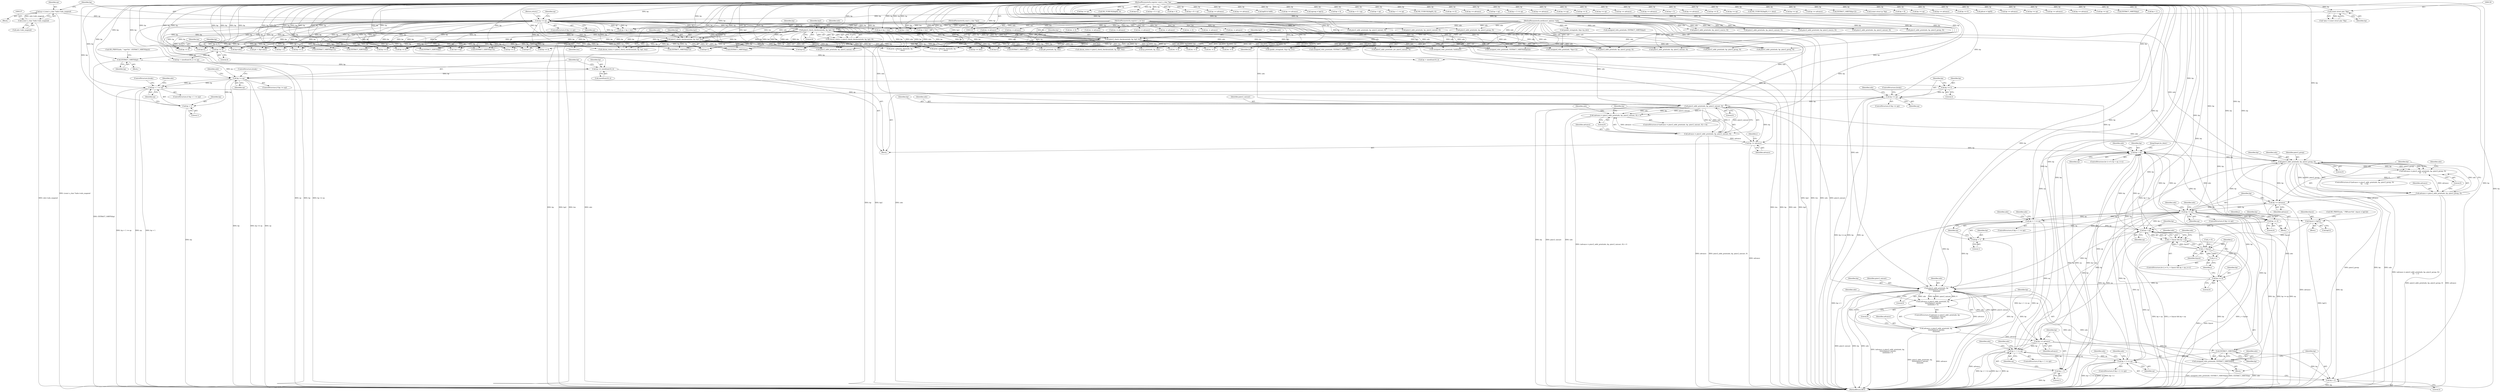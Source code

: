 digraph "1_tcpdump_5dc1860d8267b1e0cb78c9ffa2a40bea2fdb3ddc_4@API" {
"1001018" [label="(Call,bp += sizeof(uint16_t))"];
"1001016" [label="(Call,EXTRACT_16BITS(bp))"];
"1000121" [label="(MethodParameterIn,register const u_char *bp)"];
"1001000" [label="(Call,bp += 4)"];
"1000221" [label="(Call,pimv2_check_checksum(ndo, bp, bp2, len))"];
"1000209" [label="(Call,pimv2_check_checksum(ndo, bp, bp2, 8))"];
"1000120" [label="(MethodParameterIn,netdissect_options *ndo)"];
"1000142" [label="(Call,bp >= ep)"];
"1000129" [label="(Call,(const struct pim *)bp)"];
"1000134" [label="(Call,ep = (const u_char *)ndo->ndo_snapend)"];
"1000136" [label="(Call,(const u_char *)ndo->ndo_snapend)"];
"1000123" [label="(MethodParameterIn,const u_char *bp2)"];
"1000122" [label="(MethodParameterIn,register u_int len)"];
"1000230" [label="(Call,pimv2_check_checksum(ndo, bp, bp2, len))"];
"1001023" [label="(Call,bp >= ep)"];
"1001036" [label="(Call,bp + 1 >= ep)"];
"1001054" [label="(Call,bp >= ep)"];
"1001066" [label="(Call,pimv2_addr_print(ndo, bp, pimv2_unicast, 0))"];
"1001063" [label="(Call,(advance = pimv2_addr_print(ndo, bp, pimv2_unicast, 0)) < 0)"];
"1001064" [label="(Call,advance = pimv2_addr_print(ndo, bp, pimv2_unicast, 0))"];
"1001078" [label="(Call,bp += advance)"];
"1001085" [label="(Call,bp < ep)"];
"1001101" [label="(Call,pimv2_addr_print(ndo, bp, pimv2_group, 0))"];
"1001098" [label="(Call,(advance = pimv2_addr_print(ndo, bp, pimv2_group, 0))\n\t\t\t    < 0)"];
"1001099" [label="(Call,advance = pimv2_addr_print(ndo, bp, pimv2_group, 0))"];
"1001113" [label="(Call,bp += advance)"];
"1001117" [label="(Call,bp >= ep)"];
"1001135" [label="(Call,bp + 1 >= ep)"];
"1001167" [label="(Call,bp < ep)"];
"1001163" [label="(Call,j < frpcnt && bp < ep)"];
"1001183" [label="(Call,pimv2_addr_print(ndo, bp,\n \t\t\t\t\t\t\t\tpimv2_unicast,\n\t\t\t\t\t\t\t\t0))"];
"1001180" [label="(Call,(advance = pimv2_addr_print(ndo, bp,\n \t\t\t\t\t\t\t\tpimv2_unicast,\n\t\t\t\t\t\t\t\t0)) < 0)"];
"1001181" [label="(Call,advance = pimv2_addr_print(ndo, bp,\n \t\t\t\t\t\t\t\tpimv2_unicast,\n\t\t\t\t\t\t\t\t0))"];
"1001195" [label="(Call,bp += advance)"];
"1001199" [label="(Call,bp + 1 >= ep)"];
"1001219" [label="(Call,bp + 2 >= ep)"];
"1001200" [label="(Call,bp + 1)"];
"1001216" [label="(Call,EXTRACT_16BITS(bp))"];
"1001214" [label="(Call,unsigned_relts_print(ndo, EXTRACT_16BITS(bp)))"];
"1001220" [label="(Call,bp + 2)"];
"1001238" [label="(Call,bp += 4)"];
"1001136" [label="(Call,bp + 1)"];
"1001151" [label="(Call,frpcnt = bp[1])"];
"1001164" [label="(Call,j < frpcnt)"];
"1001170" [label="(Call,j++)"];
"1001156" [label="(Call,bp += 4)"];
"1001037" [label="(Call,bp + 1)"];
"1001050" [label="(Call,bp += 2)"];
"1000480" [label="(Call,bp+2)"];
"1000122" [label="(MethodParameterIn,register u_int len)"];
"1000124" [label="(Block,)"];
"1001041" [label="(ControlStructure,break;)"];
"1001006" [label="(Identifier,bp)"];
"1001255" [label="(Call,bp >= ep)"];
"1001555" [label="(Call,ND_TCHECK2(bp[0], 2))"];
"1000131" [label="(Identifier,bp)"];
"1000357" [label="(Call,EXTRACT_16BITS(bp))"];
"1000362" [label="(Call,bp+2)"];
"1000209" [label="(Call,pimv2_check_checksum(ndo, bp, bp2, 8))"];
"1001149" [label="(Block,)"];
"1001104" [label="(Identifier,pimv2_group)"];
"1000234" [label="(Identifier,len)"];
"1000138" [label="(Call,ndo->ndo_snapend)"];
"1001053" [label="(ControlStructure,if (bp >= ep))"];
"1001004" [label="(Call,bp + sizeof(uint16_t) >= ep)"];
"1000825" [label="(Call,len -= 4)"];
"1001251" [label="(Call,len -= 4)"];
"1001044" [label="(Identifier,ndo)"];
"1000649" [label="(Call,bp += 4)"];
"1000591" [label="(Call,bp += 8)"];
"1000874" [label="(Call,bp + 4 > ep)"];
"1000213" [label="(Literal,8)"];
"1001243" [label="(Identifier,ndo)"];
"1001232" [label="(Identifier,ndo)"];
"1001014" [label="(Block,)"];
"1000770" [label="(Call,len -= advance)"];
"1000211" [label="(Identifier,bp)"];
"1000775" [label="(Call,bp + 4)"];
"1001317" [label="(Call,bp + 8 > ep)"];
"1001222" [label="(Literal,2)"];
"1001217" [label="(Identifier,bp)"];
"1001078" [label="(Call,bp += advance)"];
"1001040" [label="(Identifier,ep)"];
"1000232" [label="(Identifier,bp)"];
"1001157" [label="(Identifier,bp)"];
"1001103" [label="(Identifier,bp)"];
"1001050" [label="(Call,bp += 2)"];
"1001506" [label="(Call,bp += advance)"];
"1001051" [label="(Identifier,bp)"];
"1001221" [label="(Identifier,bp)"];
"1001036" [label="(Call,bp + 1 >= ep)"];
"1000755" [label="(Call,pimv2_addr_print(ndo, bp, pimv2_unicast, 0))"];
"1001170" [label="(Call,j++)"];
"1001135" [label="(Call,bp + 1 >= ep)"];
"1001181" [label="(Call,advance = pimv2_addr_print(ndo, bp,\n \t\t\t\t\t\t\t\tpimv2_unicast,\n\t\t\t\t\t\t\t\t0))"];
"1001310" [label="(Call,bp += advance)"];
"1001324" [label="(Call,bp[0] & 0x80)"];
"1000613" [label="(Call,ipaddr_string(ndo, &ip->ip_src))"];
"1000143" [label="(Identifier,bp)"];
"1000333" [label="(Call,unsigned_relts_print(ndo, EXTRACT_16BITS(bp)))"];
"1000513" [label="(Call,bp+olen)"];
"1001298" [label="(Call,pimv2_addr_print(ndo, bp, pimv2_unicast, 0))"];
"1001442" [label="(Call,bp += advance)"];
"1000404" [label="(Call,EXTRACT_32BITS(bp))"];
"1000780" [label="(Call,ngroup = bp[1])"];
"1000935" [label="(Call,pimv2_addr_print(ndo, bp, pimv2_source, 0))"];
"1000875" [label="(Call,bp + 4)"];
"1000683" [label="(Call,len -= advance)"];
"1001113" [label="(Call,bp += advance)"];
"1000714" [label="(Call,len -= advance)"];
"1000774" [label="(Call,bp + 4 > ep)"];
"1001180" [label="(Call,(advance = pimv2_addr_print(ndo, bp,\n \t\t\t\t\t\t\t\tpimv2_unicast,\n\t\t\t\t\t\t\t\t0)) < 0)"];
"1001160" [label="(Call,j = 0)"];
"1001055" [label="(Identifier,bp)"];
"1000270" [label="(Call,bp < ep)"];
"1001066" [label="(Call,pimv2_addr_print(ndo, bp, pimv2_unicast, 0))"];
"1001087" [label="(Identifier,ep)"];
"1001407" [label="(Call,unsigned_relts_print(ndo, EXTRACT_16BITS(&bp[2])))"];
"1001430" [label="(Call,pimv2_addr_print(ndo, bp, pimv2_unicast, 0))"];
"1001093" [label="(Identifier,ndo)"];
"1000975" [label="(Call,pimv2_addr_print(ndo, bp, pimv2_source, 0))"];
"1001382" [label="(Call,bp + 1 >= ep)"];
"1000594" [label="(Call,len -= 8)"];
"1001083" [label="(Identifier,i)"];
"1001035" [label="(ControlStructure,if (bp + 1 >= ep))"];
"1001240" [label="(Literal,4)"];
"1001156" [label="(Call,bp += 4)"];
"1000120" [label="(MethodParameterIn,netdissect_options *ndo)"];
"1001022" [label="(ControlStructure,if (bp >= ep))"];
"1001075" [label="(Identifier,ndo)"];
"1000274" [label="(Call,ND_TCHECK2(bp[0], 4))"];
"1001238" [label="(Call,bp += 4)"];
"1000822" [label="(Call,bp += 4)"];
"1001313" [label="(Call,len -= advance)"];
"1000136" [label="(Call,(const u_char *)ndo->ndo_snapend)"];
"1000633" [label="(Call,ip6_print(ndo, bp, len))"];
"1001106" [label="(Literal,0)"];
"1001128" [label="(Identifier,ndo)"];
"1001069" [label="(Identifier,pimv2_unicast)"];
"1001219" [label="(Call,bp + 2 >= ep)"];
"1001279" [label="(Call,bp += advance)"];
"1001183" [label="(Call,pimv2_addr_print(ndo, bp,\n \t\t\t\t\t\t\t\tpimv2_unicast,\n\t\t\t\t\t\t\t\t0))"];
"1000471" [label="(Call,unsigned_relts_print(ndo, *(bp+1)))"];
"1001139" [label="(Identifier,ep)"];
"1001070" [label="(Literal,0)"];
"1001080" [label="(Identifier,advance)"];
"1001267" [label="(Call,pimv2_addr_print(ndo, bp, pimv2_group, 0))"];
"1001586" [label="(MethodReturn,RET)"];
"1001169" [label="(Identifier,ep)"];
"1001453" [label="(Call,bp < ep)"];
"1000435" [label="(Call,EXTRACT_32BITS(bp))"];
"1001397" [label="(Call,bp + 3 >= ep)"];
"1001192" [label="(Identifier,ndo)"];
"1001101" [label="(Call,pimv2_addr_print(ndo, bp, pimv2_group, 0))"];
"1000910" [label="(Call,len -= 4)"];
"1000990" [label="(Call,len -= advance)"];
"1001172" [label="(Block,)"];
"1001054" [label="(Call,bp >= ep)"];
"1001517" [label="(Call,pimv2_addr_print(ndo, bp, pimv2_group, 0))"];
"1000142" [label="(Call,bp >= ep)"];
"1000619" [label="(Call,ipaddr_string(ndo, &ip->ip_dst))"];
"1001223" [label="(Identifier,ep)"];
"1001143" [label="(Identifier,ndo)"];
"1000225" [label="(Identifier,len)"];
"1000212" [label="(Identifier,bp2)"];
"1000127" [label="(Call,*pim = (const struct pim *)bp)"];
"1000950" [label="(Call,len -= advance)"];
"1001481" [label="(Call,bp += advance)"];
"1000335" [label="(Call,EXTRACT_16BITS(bp))"];
"1001002" [label="(Literal,4)"];
"1001001" [label="(Identifier,bp)"];
"1000668" [label="(Call,pimv2_addr_print(ndo, bp, pimv2_group, 0))"];
"1000656" [label="(Call,bp >= ep)"];
"1001171" [label="(Identifier,j)"];
"1001011" [label="(Call,ND_PRINT((ndo, \" tag=%x\", EXTRACT_16BITS(bp))))"];
"1001151" [label="(Call,frpcnt = bp[1])"];
"1001023" [label="(Call,bp >= ep)"];
"1000230" [label="(Call,pimv2_check_checksum(ndo, bp, bp2, len))"];
"1000152" [label="(Call,ep = bp + len)"];
"1000147" [label="(Call,ep > bp + len)"];
"1000313" [label="(Call,bp += 4)"];
"1001286" [label="(Call,bp >= ep)"];
"1000141" [label="(ControlStructure,if (bp >= ep))"];
"1000947" [label="(Call,bp += advance)"];
"1001216" [label="(Call,EXTRACT_16BITS(bp))"];
"1000148" [label="(Identifier,ep)"];
"1001119" [label="(Identifier,ep)"];
"1001214" [label="(Call,unsigned_relts_print(ndo, EXTRACT_16BITS(bp)))"];
"1001185" [label="(Identifier,bp)"];
"1001152" [label="(Identifier,frpcnt)"];
"1001052" [label="(Literal,2)"];
"1001167" [label="(Call,bp < ep)"];
"1001540" [label="(Call,pimv2_addr_print(ndo, bp, pimv2_unicast, 0))"];
"1001201" [label="(Identifier,bp)"];
"1001227" [label="(Identifier,ndo)"];
"1001068" [label="(Identifier,bp)"];
"1000223" [label="(Identifier,bp)"];
"1000511" [label="(Call,ptr < (bp+olen))"];
"1001037" [label="(Call,bp + 1)"];
"1000224" [label="(Identifier,bp2)"];
"1001097" [label="(ControlStructure,if ((advance = pimv2_addr_print(ndo, bp, pimv2_group, 0))\n\t\t\t    < 0))"];
"1001212" [label="(Identifier,ndo)"];
"1001018" [label="(Call,bp += sizeof(uint16_t))"];
"1000867" [label="(Call,bp += advance)"];
"1001105" [label="(Literal,0)"];
"1001158" [label="(Literal,4)"];
"1000587" [label="(Call,EXTRACT_32BITS(bp+4))"];
"1001146" [label="(Call,ND_PRINT((ndo, \" FRPcnt=%d\", frpcnt = bp[1])))"];
"1001102" [label="(Identifier,ndo)"];
"1001207" [label="(Identifier,ndo)"];
"1000566" [label="(Call,bp += olen)"];
"1001188" [label="(Literal,0)"];
"1001398" [label="(Call,bp + 3)"];
"1001161" [label="(Identifier,j)"];
"1000491" [label="(Call,bp+2)"];
"1001099" [label="(Call,advance = pimv2_addr_print(ndo, bp, pimv2_group, 0))"];
"1001039" [label="(Literal,1)"];
"1001529" [label="(Call,bp += advance)"];
"1001056" [label="(Identifier,ep)"];
"1001248" [label="(Call,bp += 4)"];
"1001163" [label="(Call,j < frpcnt && bp < ep)"];
"1001134" [label="(ControlStructure,if (bp + 1 >= ep))"];
"1001038" [label="(Identifier,bp)"];
"1000507" [label="(Call,*ptr = bp)"];
"1000907" [label="(Call,bp += 4)"];
"1000819" [label="(Call,unsigned_relts_print(ndo, holdtime))"];
"1001195" [label="(Call,bp += advance)"];
"1000219" [label="(Call,cksum_status = pimv2_check_checksum(ndo, bp, bp2, len))"];
"1001148" [label="(Identifier,ndo)"];
"1001165" [label="(Identifier,j)"];
"1001202" [label="(Literal,1)"];
"1000575" [label="(Call,bp + 4)"];
"1000743" [label="(Call,bp >= ep)"];
"1001110" [label="(Identifier,ndo)"];
"1000293" [label="(Call,ND_TCHECK2(bp[0], 4 + olen))"];
"1001029" [label="(Identifier,ndo)"];
"1001020" [label="(Call,sizeof(uint16_t))"];
"1001057" [label="(ControlStructure,break;)"];
"1001179" [label="(ControlStructure,if ((advance = pimv2_addr_print(ndo, bp,\n \t\t\t\t\t\t\t\tpimv2_unicast,\n\t\t\t\t\t\t\t\t0)) < 0))"];
"1000839" [label="(Call,bp >= ep)"];
"1001360" [label="(Call,bp += 4)"];
"1000767" [label="(Call,bp += advance)"];
"1000361" [label="(Call,EXTRACT_16BITS(bp+2))"];
"1000145" [label="(Return,return;)"];
"1000233" [label="(Identifier,bp2)"];
"1001123" [label="(Identifier,ndo)"];
"1000599" [label="(Call,(const struct ip *)bp)"];
"1001085" [label="(Call,bp < ep)"];
"1001017" [label="(Identifier,bp)"];
"1000728" [label="(Call,bp += 4)"];
"1000490" [label="(Call,EXTRACT_16BITS(bp+2))"];
"1001067" [label="(Identifier,ndo)"];
"1001564" [label="(Call,unsigned_relts_print(ndo, EXTRACT_16BITS(bp)))"];
"1001137" [label="(Identifier,bp)"];
"1001199" [label="(Call,bp + 1 >= ep)"];
"1001016" [label="(Call,EXTRACT_16BITS(bp))"];
"1000134" [label="(Call,ep = (const u_char *)ndo->ndo_snapend)"];
"1000221" [label="(Call,pimv2_check_checksum(ndo, bp, bp2, len))"];
"1001282" [label="(Call,len -= advance)"];
"1001065" [label="(Identifier,advance)"];
"1001175" [label="(Identifier,ndo)"];
"1001239" [label="(Identifier,bp)"];
"1000870" [label="(Call,len -= advance)"];
"1001318" [label="(Call,bp + 8)"];
"1001196" [label="(Identifier,bp)"];
"1001197" [label="(Identifier,advance)"];
"1001115" [label="(Identifier,advance)"];
"1001418" [label="(Call,bp >= ep)"];
"1001062" [label="(ControlStructure,if ((advance = pimv2_addr_print(ndo, bp, pimv2_unicast, 0)) < 0))"];
"1001159" [label="(ControlStructure,for (j = 0; j < frpcnt && bp < ep; j++))"];
"1001200" [label="(Call,bp + 1)"];
"1001071" [label="(Literal,0)"];
"1001198" [label="(ControlStructure,if (bp + 1 >= ep))"];
"1001220" [label="(Call,bp + 2)"];
"1001117" [label="(Call,bp >= ep)"];
"1000207" [label="(Call,cksum_status = pimv2_check_checksum(ndo, bp, bp2, 8))"];
"1000996" [label="(Block,)"];
"1001215" [label="(Identifier,ndo)"];
"1000855" [label="(Call,pimv2_addr_print(ndo, bp, pimv2_group, 0))"];
"1001090" [label="(Block,)"];
"1001494" [label="(Call,pimv2_addr_print(ndo, bp, pimv2_unicast, 0))"];
"1001552" [label="(Call,bp += advance)"];
"1001100" [label="(Identifier,advance)"];
"1000627" [label="(Call,ip_print(ndo, bp, len))"];
"1001114" [label="(Identifier,bp)"];
"1000462" [label="(Call,bp+1)"];
"1001081" [label="(ControlStructure,for (i = 0; bp < ep; i++))"];
"1001116" [label="(ControlStructure,if (bp >= ep))"];
"1001164" [label="(Call,j < frpcnt)"];
"1000523" [label="(Call,pimv2_addr_print(ndo, ptr, pimv2_unicast, 0))"];
"1001153" [label="(Call,bp[1])"];
"1001118" [label="(Identifier,bp)"];
"1001182" [label="(Identifier,advance)"];
"1000699" [label="(Call,pimv2_addr_print(ndo, bp, pimv2_unicast, 0))"];
"1000231" [label="(Identifier,ndo)"];
"1001168" [label="(Identifier,bp)"];
"1001414" [label="(Call,bp += 4)"];
"1000228" [label="(Call,cksum_status = pimv2_check_checksum(ndo, bp, bp2, len))"];
"1000652" [label="(Call,len -= 4)"];
"1001026" [label="(ControlStructure,break;)"];
"1001098" [label="(Call,(advance = pimv2_addr_print(ndo, bp, pimv2_group, 0))\n\t\t\t    < 0)"];
"1001138" [label="(Literal,1)"];
"1001376" [label="(Call,pfxcnt = bp[0])"];
"1000680" [label="(Call,bp += advance)"];
"1000687" [label="(Call,bp >= ep)"];
"1000144" [label="(Identifier,ep)"];
"1000561" [label="(Call,print_unknown_data(ndo, bp, \"\n\t    \", olen))"];
"1000588" [label="(Call,bp+4)"];
"1000711" [label="(Call,bp += advance)"];
"1001136" [label="(Call,bp + 1)"];
"1000129" [label="(Call,(const struct pim *)bp)"];
"1000987" [label="(Call,bp += advance)"];
"1001025" [label="(Identifier,ep)"];
"1001364" [label="(Call,bp >= ep)"];
"1001166" [label="(Identifier,frpcnt)"];
"1000210" [label="(Identifier,ndo)"];
"1001063" [label="(Call,(advance = pimv2_addr_print(ndo, bp, pimv2_unicast, 0)) < 0)"];
"1000222" [label="(Identifier,ndo)"];
"1001000" [label="(Call,bp += 4)"];
"1001187" [label="(Literal,0)"];
"1001186" [label="(Identifier,pimv2_unicast)"];
"1000479" [label="(Call,EXTRACT_16BITS(bp+2))"];
"1000731" [label="(Call,len -= 4)"];
"1001079" [label="(Identifier,bp)"];
"1000121" [label="(MethodParameterIn,register const u_char *bp)"];
"1001064" [label="(Call,advance = pimv2_addr_print(ndo, bp, pimv2_unicast, 0))"];
"1001024" [label="(Identifier,bp)"];
"1001566" [label="(Call,EXTRACT_16BITS(bp))"];
"1000154" [label="(Call,bp + len)"];
"1001005" [label="(Call,bp + sizeof(uint16_t))"];
"1001184" [label="(Identifier,ndo)"];
"1001203" [label="(Identifier,ep)"];
"1000549" [label="(Call,print_unknown_data(ndo, bp, \"\n\t    \", olen))"];
"1000149" [label="(Call,bp + len)"];
"1001060" [label="(Identifier,ndo)"];
"1001086" [label="(Identifier,bp)"];
"1001383" [label="(Call,bp + 1)"];
"1000135" [label="(Identifier,ep)"];
"1001019" [label="(Identifier,bp)"];
"1001245" [label="(JumpTarget,bs_done:)"];
"1000123" [label="(MethodParameterIn,const u_char *bp2)"];
"1001218" [label="(ControlStructure,if (bp + 2 >= ep))"];
"1001469" [label="(Call,pimv2_addr_print(ndo, bp, pimv2_group, 0))"];
"1000474" [label="(Call,bp+1)"];
"1000266" [label="(Call,bp += 4)"];
"1001018" -> "1000996"  [label="AST: "];
"1001018" -> "1001020"  [label="CFG: "];
"1001019" -> "1001018"  [label="AST: "];
"1001020" -> "1001018"  [label="AST: "];
"1001024" -> "1001018"  [label="CFG: "];
"1001016" -> "1001018"  [label="DDG: bp"];
"1000121" -> "1001018"  [label="DDG: bp"];
"1001018" -> "1001023"  [label="DDG: bp"];
"1001016" -> "1001014"  [label="AST: "];
"1001016" -> "1001017"  [label="CFG: "];
"1001017" -> "1001016"  [label="AST: "];
"1001011" -> "1001016"  [label="CFG: "];
"1001016" -> "1001586"  [label="DDG: EXTRACT_16BITS(bp)"];
"1000121" -> "1001016"  [label="DDG: bp"];
"1001000" -> "1001016"  [label="DDG: bp"];
"1000121" -> "1000119"  [label="AST: "];
"1000121" -> "1001586"  [label="DDG: bp"];
"1000121" -> "1000129"  [label="DDG: bp"];
"1000121" -> "1000142"  [label="DDG: bp"];
"1000121" -> "1000147"  [label="DDG: bp"];
"1000121" -> "1000149"  [label="DDG: bp"];
"1000121" -> "1000152"  [label="DDG: bp"];
"1000121" -> "1000154"  [label="DDG: bp"];
"1000121" -> "1000209"  [label="DDG: bp"];
"1000121" -> "1000221"  [label="DDG: bp"];
"1000121" -> "1000230"  [label="DDG: bp"];
"1000121" -> "1000266"  [label="DDG: bp"];
"1000121" -> "1000270"  [label="DDG: bp"];
"1000121" -> "1000274"  [label="DDG: bp"];
"1000121" -> "1000293"  [label="DDG: bp"];
"1000121" -> "1000313"  [label="DDG: bp"];
"1000121" -> "1000335"  [label="DDG: bp"];
"1000121" -> "1000357"  [label="DDG: bp"];
"1000121" -> "1000361"  [label="DDG: bp"];
"1000121" -> "1000362"  [label="DDG: bp"];
"1000121" -> "1000404"  [label="DDG: bp"];
"1000121" -> "1000435"  [label="DDG: bp"];
"1000121" -> "1000462"  [label="DDG: bp"];
"1000121" -> "1000474"  [label="DDG: bp"];
"1000121" -> "1000479"  [label="DDG: bp"];
"1000121" -> "1000480"  [label="DDG: bp"];
"1000121" -> "1000490"  [label="DDG: bp"];
"1000121" -> "1000491"  [label="DDG: bp"];
"1000121" -> "1000507"  [label="DDG: bp"];
"1000121" -> "1000511"  [label="DDG: bp"];
"1000121" -> "1000513"  [label="DDG: bp"];
"1000121" -> "1000549"  [label="DDG: bp"];
"1000121" -> "1000561"  [label="DDG: bp"];
"1000121" -> "1000566"  [label="DDG: bp"];
"1000121" -> "1000575"  [label="DDG: bp"];
"1000121" -> "1000587"  [label="DDG: bp"];
"1000121" -> "1000588"  [label="DDG: bp"];
"1000121" -> "1000591"  [label="DDG: bp"];
"1000121" -> "1000599"  [label="DDG: bp"];
"1000121" -> "1000627"  [label="DDG: bp"];
"1000121" -> "1000633"  [label="DDG: bp"];
"1000121" -> "1000649"  [label="DDG: bp"];
"1000121" -> "1000656"  [label="DDG: bp"];
"1000121" -> "1000668"  [label="DDG: bp"];
"1000121" -> "1000680"  [label="DDG: bp"];
"1000121" -> "1000687"  [label="DDG: bp"];
"1000121" -> "1000699"  [label="DDG: bp"];
"1000121" -> "1000711"  [label="DDG: bp"];
"1000121" -> "1000728"  [label="DDG: bp"];
"1000121" -> "1000743"  [label="DDG: bp"];
"1000121" -> "1000755"  [label="DDG: bp"];
"1000121" -> "1000767"  [label="DDG: bp"];
"1000121" -> "1000774"  [label="DDG: bp"];
"1000121" -> "1000775"  [label="DDG: bp"];
"1000121" -> "1000780"  [label="DDG: bp"];
"1000121" -> "1000822"  [label="DDG: bp"];
"1000121" -> "1000839"  [label="DDG: bp"];
"1000121" -> "1000855"  [label="DDG: bp"];
"1000121" -> "1000867"  [label="DDG: bp"];
"1000121" -> "1000874"  [label="DDG: bp"];
"1000121" -> "1000875"  [label="DDG: bp"];
"1000121" -> "1000907"  [label="DDG: bp"];
"1000121" -> "1000935"  [label="DDG: bp"];
"1000121" -> "1000947"  [label="DDG: bp"];
"1000121" -> "1000975"  [label="DDG: bp"];
"1000121" -> "1000987"  [label="DDG: bp"];
"1000121" -> "1001000"  [label="DDG: bp"];
"1000121" -> "1001004"  [label="DDG: bp"];
"1000121" -> "1001005"  [label="DDG: bp"];
"1000121" -> "1001023"  [label="DDG: bp"];
"1000121" -> "1001036"  [label="DDG: bp"];
"1000121" -> "1001037"  [label="DDG: bp"];
"1000121" -> "1001050"  [label="DDG: bp"];
"1000121" -> "1001054"  [label="DDG: bp"];
"1000121" -> "1001066"  [label="DDG: bp"];
"1000121" -> "1001078"  [label="DDG: bp"];
"1000121" -> "1001085"  [label="DDG: bp"];
"1000121" -> "1001101"  [label="DDG: bp"];
"1000121" -> "1001113"  [label="DDG: bp"];
"1000121" -> "1001117"  [label="DDG: bp"];
"1000121" -> "1001135"  [label="DDG: bp"];
"1000121" -> "1001136"  [label="DDG: bp"];
"1000121" -> "1001151"  [label="DDG: bp"];
"1000121" -> "1001156"  [label="DDG: bp"];
"1000121" -> "1001167"  [label="DDG: bp"];
"1000121" -> "1001183"  [label="DDG: bp"];
"1000121" -> "1001195"  [label="DDG: bp"];
"1000121" -> "1001199"  [label="DDG: bp"];
"1000121" -> "1001200"  [label="DDG: bp"];
"1000121" -> "1001216"  [label="DDG: bp"];
"1000121" -> "1001219"  [label="DDG: bp"];
"1000121" -> "1001220"  [label="DDG: bp"];
"1000121" -> "1001238"  [label="DDG: bp"];
"1000121" -> "1001248"  [label="DDG: bp"];
"1000121" -> "1001255"  [label="DDG: bp"];
"1000121" -> "1001267"  [label="DDG: bp"];
"1000121" -> "1001279"  [label="DDG: bp"];
"1000121" -> "1001286"  [label="DDG: bp"];
"1000121" -> "1001298"  [label="DDG: bp"];
"1000121" -> "1001310"  [label="DDG: bp"];
"1000121" -> "1001317"  [label="DDG: bp"];
"1000121" -> "1001318"  [label="DDG: bp"];
"1000121" -> "1001324"  [label="DDG: bp"];
"1000121" -> "1001360"  [label="DDG: bp"];
"1000121" -> "1001364"  [label="DDG: bp"];
"1000121" -> "1001376"  [label="DDG: bp"];
"1000121" -> "1001382"  [label="DDG: bp"];
"1000121" -> "1001383"  [label="DDG: bp"];
"1000121" -> "1001397"  [label="DDG: bp"];
"1000121" -> "1001398"  [label="DDG: bp"];
"1000121" -> "1001414"  [label="DDG: bp"];
"1000121" -> "1001418"  [label="DDG: bp"];
"1000121" -> "1001430"  [label="DDG: bp"];
"1000121" -> "1001442"  [label="DDG: bp"];
"1000121" -> "1001453"  [label="DDG: bp"];
"1000121" -> "1001469"  [label="DDG: bp"];
"1000121" -> "1001481"  [label="DDG: bp"];
"1000121" -> "1001494"  [label="DDG: bp"];
"1000121" -> "1001506"  [label="DDG: bp"];
"1000121" -> "1001517"  [label="DDG: bp"];
"1000121" -> "1001529"  [label="DDG: bp"];
"1000121" -> "1001540"  [label="DDG: bp"];
"1000121" -> "1001552"  [label="DDG: bp"];
"1000121" -> "1001555"  [label="DDG: bp"];
"1000121" -> "1001566"  [label="DDG: bp"];
"1001000" -> "1000996"  [label="AST: "];
"1001000" -> "1001002"  [label="CFG: "];
"1001001" -> "1001000"  [label="AST: "];
"1001002" -> "1001000"  [label="AST: "];
"1001006" -> "1001000"  [label="CFG: "];
"1000221" -> "1001000"  [label="DDG: bp"];
"1000230" -> "1001000"  [label="DDG: bp"];
"1000209" -> "1001000"  [label="DDG: bp"];
"1000142" -> "1001000"  [label="DDG: bp"];
"1001000" -> "1001004"  [label="DDG: bp"];
"1001000" -> "1001005"  [label="DDG: bp"];
"1000221" -> "1000219"  [label="AST: "];
"1000221" -> "1000225"  [label="CFG: "];
"1000222" -> "1000221"  [label="AST: "];
"1000223" -> "1000221"  [label="AST: "];
"1000224" -> "1000221"  [label="AST: "];
"1000225" -> "1000221"  [label="AST: "];
"1000219" -> "1000221"  [label="CFG: "];
"1000221" -> "1001586"  [label="DDG: len"];
"1000221" -> "1001586"  [label="DDG: bp"];
"1000221" -> "1001586"  [label="DDG: ndo"];
"1000221" -> "1001586"  [label="DDG: bp2"];
"1000221" -> "1000219"  [label="DDG: ndo"];
"1000221" -> "1000219"  [label="DDG: bp"];
"1000221" -> "1000219"  [label="DDG: bp2"];
"1000221" -> "1000219"  [label="DDG: len"];
"1000209" -> "1000221"  [label="DDG: ndo"];
"1000209" -> "1000221"  [label="DDG: bp"];
"1000209" -> "1000221"  [label="DDG: bp2"];
"1000120" -> "1000221"  [label="DDG: ndo"];
"1000123" -> "1000221"  [label="DDG: bp2"];
"1000122" -> "1000221"  [label="DDG: len"];
"1000221" -> "1000266"  [label="DDG: bp"];
"1000221" -> "1000333"  [label="DDG: ndo"];
"1000221" -> "1000335"  [label="DDG: bp"];
"1000221" -> "1000357"  [label="DDG: bp"];
"1000221" -> "1000404"  [label="DDG: bp"];
"1000221" -> "1000435"  [label="DDG: bp"];
"1000221" -> "1000462"  [label="DDG: bp"];
"1000221" -> "1000471"  [label="DDG: ndo"];
"1000221" -> "1000474"  [label="DDG: bp"];
"1000221" -> "1000479"  [label="DDG: bp"];
"1000221" -> "1000480"  [label="DDG: bp"];
"1000221" -> "1000490"  [label="DDG: bp"];
"1000221" -> "1000491"  [label="DDG: bp"];
"1000221" -> "1000507"  [label="DDG: bp"];
"1000221" -> "1000511"  [label="DDG: bp"];
"1000221" -> "1000513"  [label="DDG: bp"];
"1000221" -> "1000523"  [label="DDG: ndo"];
"1000221" -> "1000549"  [label="DDG: ndo"];
"1000221" -> "1000549"  [label="DDG: bp"];
"1000221" -> "1000561"  [label="DDG: ndo"];
"1000221" -> "1000561"  [label="DDG: bp"];
"1000221" -> "1000566"  [label="DDG: bp"];
"1000221" -> "1000575"  [label="DDG: bp"];
"1000221" -> "1000587"  [label="DDG: bp"];
"1000221" -> "1000588"  [label="DDG: bp"];
"1000221" -> "1000591"  [label="DDG: bp"];
"1000221" -> "1000594"  [label="DDG: len"];
"1000221" -> "1000613"  [label="DDG: ndo"];
"1000221" -> "1000627"  [label="DDG: ndo"];
"1000221" -> "1000627"  [label="DDG: bp"];
"1000221" -> "1000627"  [label="DDG: len"];
"1000221" -> "1000633"  [label="DDG: ndo"];
"1000221" -> "1000633"  [label="DDG: bp"];
"1000221" -> "1000633"  [label="DDG: len"];
"1000221" -> "1000649"  [label="DDG: bp"];
"1000221" -> "1000652"  [label="DDG: len"];
"1000221" -> "1000668"  [label="DDG: ndo"];
"1000221" -> "1000728"  [label="DDG: bp"];
"1000221" -> "1000731"  [label="DDG: len"];
"1000221" -> "1000755"  [label="DDG: ndo"];
"1000221" -> "1000819"  [label="DDG: ndo"];
"1000221" -> "1000855"  [label="DDG: ndo"];
"1000221" -> "1001066"  [label="DDG: ndo"];
"1000221" -> "1001248"  [label="DDG: bp"];
"1000221" -> "1001251"  [label="DDG: len"];
"1000221" -> "1001267"  [label="DDG: ndo"];
"1000221" -> "1001360"  [label="DDG: bp"];
"1000221" -> "1001407"  [label="DDG: ndo"];
"1000221" -> "1001494"  [label="DDG: ndo"];
"1000221" -> "1001494"  [label="DDG: bp"];
"1000209" -> "1000207"  [label="AST: "];
"1000209" -> "1000213"  [label="CFG: "];
"1000210" -> "1000209"  [label="AST: "];
"1000211" -> "1000209"  [label="AST: "];
"1000212" -> "1000209"  [label="AST: "];
"1000213" -> "1000209"  [label="AST: "];
"1000207" -> "1000209"  [label="CFG: "];
"1000209" -> "1001586"  [label="DDG: ndo"];
"1000209" -> "1001586"  [label="DDG: bp2"];
"1000209" -> "1001586"  [label="DDG: bp"];
"1000209" -> "1000207"  [label="DDG: ndo"];
"1000209" -> "1000207"  [label="DDG: bp"];
"1000209" -> "1000207"  [label="DDG: bp2"];
"1000209" -> "1000207"  [label="DDG: 8"];
"1000120" -> "1000209"  [label="DDG: ndo"];
"1000142" -> "1000209"  [label="DDG: bp"];
"1000123" -> "1000209"  [label="DDG: bp2"];
"1000209" -> "1000266"  [label="DDG: bp"];
"1000209" -> "1000333"  [label="DDG: ndo"];
"1000209" -> "1000335"  [label="DDG: bp"];
"1000209" -> "1000357"  [label="DDG: bp"];
"1000209" -> "1000404"  [label="DDG: bp"];
"1000209" -> "1000435"  [label="DDG: bp"];
"1000209" -> "1000462"  [label="DDG: bp"];
"1000209" -> "1000471"  [label="DDG: ndo"];
"1000209" -> "1000474"  [label="DDG: bp"];
"1000209" -> "1000479"  [label="DDG: bp"];
"1000209" -> "1000480"  [label="DDG: bp"];
"1000209" -> "1000490"  [label="DDG: bp"];
"1000209" -> "1000491"  [label="DDG: bp"];
"1000209" -> "1000507"  [label="DDG: bp"];
"1000209" -> "1000511"  [label="DDG: bp"];
"1000209" -> "1000513"  [label="DDG: bp"];
"1000209" -> "1000523"  [label="DDG: ndo"];
"1000209" -> "1000549"  [label="DDG: ndo"];
"1000209" -> "1000549"  [label="DDG: bp"];
"1000209" -> "1000561"  [label="DDG: ndo"];
"1000209" -> "1000561"  [label="DDG: bp"];
"1000209" -> "1000566"  [label="DDG: bp"];
"1000209" -> "1000575"  [label="DDG: bp"];
"1000209" -> "1000587"  [label="DDG: bp"];
"1000209" -> "1000588"  [label="DDG: bp"];
"1000209" -> "1000591"  [label="DDG: bp"];
"1000209" -> "1000613"  [label="DDG: ndo"];
"1000209" -> "1000627"  [label="DDG: ndo"];
"1000209" -> "1000627"  [label="DDG: bp"];
"1000209" -> "1000633"  [label="DDG: ndo"];
"1000209" -> "1000633"  [label="DDG: bp"];
"1000209" -> "1000649"  [label="DDG: bp"];
"1000209" -> "1000668"  [label="DDG: ndo"];
"1000209" -> "1000728"  [label="DDG: bp"];
"1000209" -> "1000755"  [label="DDG: ndo"];
"1000209" -> "1000819"  [label="DDG: ndo"];
"1000209" -> "1000855"  [label="DDG: ndo"];
"1000209" -> "1001066"  [label="DDG: ndo"];
"1000209" -> "1001248"  [label="DDG: bp"];
"1000209" -> "1001267"  [label="DDG: ndo"];
"1000209" -> "1001360"  [label="DDG: bp"];
"1000209" -> "1001407"  [label="DDG: ndo"];
"1000209" -> "1001494"  [label="DDG: ndo"];
"1000209" -> "1001494"  [label="DDG: bp"];
"1000120" -> "1000119"  [label="AST: "];
"1000120" -> "1001586"  [label="DDG: ndo"];
"1000120" -> "1000230"  [label="DDG: ndo"];
"1000120" -> "1000333"  [label="DDG: ndo"];
"1000120" -> "1000471"  [label="DDG: ndo"];
"1000120" -> "1000523"  [label="DDG: ndo"];
"1000120" -> "1000549"  [label="DDG: ndo"];
"1000120" -> "1000561"  [label="DDG: ndo"];
"1000120" -> "1000613"  [label="DDG: ndo"];
"1000120" -> "1000619"  [label="DDG: ndo"];
"1000120" -> "1000627"  [label="DDG: ndo"];
"1000120" -> "1000633"  [label="DDG: ndo"];
"1000120" -> "1000668"  [label="DDG: ndo"];
"1000120" -> "1000699"  [label="DDG: ndo"];
"1000120" -> "1000755"  [label="DDG: ndo"];
"1000120" -> "1000819"  [label="DDG: ndo"];
"1000120" -> "1000855"  [label="DDG: ndo"];
"1000120" -> "1000935"  [label="DDG: ndo"];
"1000120" -> "1000975"  [label="DDG: ndo"];
"1000120" -> "1001066"  [label="DDG: ndo"];
"1000120" -> "1001101"  [label="DDG: ndo"];
"1000120" -> "1001183"  [label="DDG: ndo"];
"1000120" -> "1001214"  [label="DDG: ndo"];
"1000120" -> "1001267"  [label="DDG: ndo"];
"1000120" -> "1001298"  [label="DDG: ndo"];
"1000120" -> "1001407"  [label="DDG: ndo"];
"1000120" -> "1001430"  [label="DDG: ndo"];
"1000120" -> "1001469"  [label="DDG: ndo"];
"1000120" -> "1001494"  [label="DDG: ndo"];
"1000120" -> "1001517"  [label="DDG: ndo"];
"1000120" -> "1001540"  [label="DDG: ndo"];
"1000120" -> "1001564"  [label="DDG: ndo"];
"1000142" -> "1000141"  [label="AST: "];
"1000142" -> "1000144"  [label="CFG: "];
"1000143" -> "1000142"  [label="AST: "];
"1000144" -> "1000142"  [label="AST: "];
"1000145" -> "1000142"  [label="CFG: "];
"1000148" -> "1000142"  [label="CFG: "];
"1000142" -> "1001586"  [label="DDG: bp >= ep"];
"1000142" -> "1001586"  [label="DDG: ep"];
"1000142" -> "1001586"  [label="DDG: bp"];
"1000129" -> "1000142"  [label="DDG: bp"];
"1000134" -> "1000142"  [label="DDG: ep"];
"1000142" -> "1000147"  [label="DDG: ep"];
"1000142" -> "1000147"  [label="DDG: bp"];
"1000142" -> "1000149"  [label="DDG: bp"];
"1000142" -> "1000152"  [label="DDG: bp"];
"1000142" -> "1000154"  [label="DDG: bp"];
"1000142" -> "1000230"  [label="DDG: bp"];
"1000142" -> "1000266"  [label="DDG: bp"];
"1000142" -> "1000335"  [label="DDG: bp"];
"1000142" -> "1000357"  [label="DDG: bp"];
"1000142" -> "1000404"  [label="DDG: bp"];
"1000142" -> "1000435"  [label="DDG: bp"];
"1000142" -> "1000462"  [label="DDG: bp"];
"1000142" -> "1000474"  [label="DDG: bp"];
"1000142" -> "1000479"  [label="DDG: bp"];
"1000142" -> "1000480"  [label="DDG: bp"];
"1000142" -> "1000490"  [label="DDG: bp"];
"1000142" -> "1000491"  [label="DDG: bp"];
"1000142" -> "1000507"  [label="DDG: bp"];
"1000142" -> "1000511"  [label="DDG: bp"];
"1000142" -> "1000513"  [label="DDG: bp"];
"1000142" -> "1000549"  [label="DDG: bp"];
"1000142" -> "1000561"  [label="DDG: bp"];
"1000142" -> "1000566"  [label="DDG: bp"];
"1000142" -> "1000575"  [label="DDG: bp"];
"1000142" -> "1000587"  [label="DDG: bp"];
"1000142" -> "1000588"  [label="DDG: bp"];
"1000142" -> "1000591"  [label="DDG: bp"];
"1000142" -> "1000627"  [label="DDG: bp"];
"1000142" -> "1000633"  [label="DDG: bp"];
"1000142" -> "1000649"  [label="DDG: bp"];
"1000142" -> "1000728"  [label="DDG: bp"];
"1000142" -> "1001248"  [label="DDG: bp"];
"1000142" -> "1001360"  [label="DDG: bp"];
"1000142" -> "1001494"  [label="DDG: bp"];
"1000129" -> "1000127"  [label="AST: "];
"1000129" -> "1000131"  [label="CFG: "];
"1000130" -> "1000129"  [label="AST: "];
"1000131" -> "1000129"  [label="AST: "];
"1000127" -> "1000129"  [label="CFG: "];
"1000129" -> "1000127"  [label="DDG: bp"];
"1000134" -> "1000124"  [label="AST: "];
"1000134" -> "1000136"  [label="CFG: "];
"1000135" -> "1000134"  [label="AST: "];
"1000136" -> "1000134"  [label="AST: "];
"1000143" -> "1000134"  [label="CFG: "];
"1000134" -> "1001586"  [label="DDG: (const u_char *)ndo->ndo_snapend"];
"1000136" -> "1000134"  [label="DDG: ndo->ndo_snapend"];
"1000136" -> "1000138"  [label="CFG: "];
"1000137" -> "1000136"  [label="AST: "];
"1000138" -> "1000136"  [label="AST: "];
"1000136" -> "1001586"  [label="DDG: ndo->ndo_snapend"];
"1000123" -> "1000119"  [label="AST: "];
"1000123" -> "1001586"  [label="DDG: bp2"];
"1000123" -> "1000230"  [label="DDG: bp2"];
"1000122" -> "1000119"  [label="AST: "];
"1000122" -> "1001586"  [label="DDG: len"];
"1000122" -> "1000147"  [label="DDG: len"];
"1000122" -> "1000149"  [label="DDG: len"];
"1000122" -> "1000152"  [label="DDG: len"];
"1000122" -> "1000154"  [label="DDG: len"];
"1000122" -> "1000230"  [label="DDG: len"];
"1000122" -> "1000594"  [label="DDG: len"];
"1000122" -> "1000627"  [label="DDG: len"];
"1000122" -> "1000633"  [label="DDG: len"];
"1000122" -> "1000652"  [label="DDG: len"];
"1000122" -> "1000683"  [label="DDG: len"];
"1000122" -> "1000714"  [label="DDG: len"];
"1000122" -> "1000731"  [label="DDG: len"];
"1000122" -> "1000770"  [label="DDG: len"];
"1000122" -> "1000825"  [label="DDG: len"];
"1000122" -> "1000870"  [label="DDG: len"];
"1000122" -> "1000910"  [label="DDG: len"];
"1000122" -> "1000950"  [label="DDG: len"];
"1000122" -> "1000990"  [label="DDG: len"];
"1000122" -> "1001251"  [label="DDG: len"];
"1000122" -> "1001282"  [label="DDG: len"];
"1000122" -> "1001313"  [label="DDG: len"];
"1000230" -> "1000228"  [label="AST: "];
"1000230" -> "1000234"  [label="CFG: "];
"1000231" -> "1000230"  [label="AST: "];
"1000232" -> "1000230"  [label="AST: "];
"1000233" -> "1000230"  [label="AST: "];
"1000234" -> "1000230"  [label="AST: "];
"1000228" -> "1000230"  [label="CFG: "];
"1000230" -> "1001586"  [label="DDG: bp2"];
"1000230" -> "1001586"  [label="DDG: ndo"];
"1000230" -> "1001586"  [label="DDG: bp"];
"1000230" -> "1001586"  [label="DDG: len"];
"1000230" -> "1000228"  [label="DDG: ndo"];
"1000230" -> "1000228"  [label="DDG: bp"];
"1000230" -> "1000228"  [label="DDG: bp2"];
"1000230" -> "1000228"  [label="DDG: len"];
"1000230" -> "1000266"  [label="DDG: bp"];
"1000230" -> "1000333"  [label="DDG: ndo"];
"1000230" -> "1000335"  [label="DDG: bp"];
"1000230" -> "1000357"  [label="DDG: bp"];
"1000230" -> "1000404"  [label="DDG: bp"];
"1000230" -> "1000435"  [label="DDG: bp"];
"1000230" -> "1000462"  [label="DDG: bp"];
"1000230" -> "1000471"  [label="DDG: ndo"];
"1000230" -> "1000474"  [label="DDG: bp"];
"1000230" -> "1000479"  [label="DDG: bp"];
"1000230" -> "1000480"  [label="DDG: bp"];
"1000230" -> "1000490"  [label="DDG: bp"];
"1000230" -> "1000491"  [label="DDG: bp"];
"1000230" -> "1000507"  [label="DDG: bp"];
"1000230" -> "1000511"  [label="DDG: bp"];
"1000230" -> "1000513"  [label="DDG: bp"];
"1000230" -> "1000523"  [label="DDG: ndo"];
"1000230" -> "1000549"  [label="DDG: ndo"];
"1000230" -> "1000549"  [label="DDG: bp"];
"1000230" -> "1000561"  [label="DDG: ndo"];
"1000230" -> "1000561"  [label="DDG: bp"];
"1000230" -> "1000566"  [label="DDG: bp"];
"1000230" -> "1000575"  [label="DDG: bp"];
"1000230" -> "1000587"  [label="DDG: bp"];
"1000230" -> "1000588"  [label="DDG: bp"];
"1000230" -> "1000591"  [label="DDG: bp"];
"1000230" -> "1000594"  [label="DDG: len"];
"1000230" -> "1000613"  [label="DDG: ndo"];
"1000230" -> "1000627"  [label="DDG: ndo"];
"1000230" -> "1000627"  [label="DDG: bp"];
"1000230" -> "1000627"  [label="DDG: len"];
"1000230" -> "1000633"  [label="DDG: ndo"];
"1000230" -> "1000633"  [label="DDG: bp"];
"1000230" -> "1000633"  [label="DDG: len"];
"1000230" -> "1000649"  [label="DDG: bp"];
"1000230" -> "1000652"  [label="DDG: len"];
"1000230" -> "1000668"  [label="DDG: ndo"];
"1000230" -> "1000728"  [label="DDG: bp"];
"1000230" -> "1000731"  [label="DDG: len"];
"1000230" -> "1000755"  [label="DDG: ndo"];
"1000230" -> "1000819"  [label="DDG: ndo"];
"1000230" -> "1000855"  [label="DDG: ndo"];
"1000230" -> "1001066"  [label="DDG: ndo"];
"1000230" -> "1001248"  [label="DDG: bp"];
"1000230" -> "1001251"  [label="DDG: len"];
"1000230" -> "1001267"  [label="DDG: ndo"];
"1000230" -> "1001360"  [label="DDG: bp"];
"1000230" -> "1001407"  [label="DDG: ndo"];
"1000230" -> "1001494"  [label="DDG: ndo"];
"1000230" -> "1001494"  [label="DDG: bp"];
"1001023" -> "1001022"  [label="AST: "];
"1001023" -> "1001025"  [label="CFG: "];
"1001024" -> "1001023"  [label="AST: "];
"1001025" -> "1001023"  [label="AST: "];
"1001026" -> "1001023"  [label="CFG: "];
"1001029" -> "1001023"  [label="CFG: "];
"1001023" -> "1001586"  [label="DDG: bp"];
"1001023" -> "1001586"  [label="DDG: bp >= ep"];
"1001023" -> "1001586"  [label="DDG: ep"];
"1001004" -> "1001023"  [label="DDG: ep"];
"1001023" -> "1001036"  [label="DDG: bp"];
"1001023" -> "1001036"  [label="DDG: ep"];
"1001023" -> "1001037"  [label="DDG: bp"];
"1001023" -> "1001050"  [label="DDG: bp"];
"1001036" -> "1001035"  [label="AST: "];
"1001036" -> "1001040"  [label="CFG: "];
"1001037" -> "1001036"  [label="AST: "];
"1001040" -> "1001036"  [label="AST: "];
"1001041" -> "1001036"  [label="CFG: "];
"1001044" -> "1001036"  [label="CFG: "];
"1001036" -> "1001586"  [label="DDG: ep"];
"1001036" -> "1001586"  [label="DDG: bp + 1 >= ep"];
"1001036" -> "1001586"  [label="DDG: bp + 1"];
"1001036" -> "1001054"  [label="DDG: ep"];
"1001054" -> "1001053"  [label="AST: "];
"1001054" -> "1001056"  [label="CFG: "];
"1001055" -> "1001054"  [label="AST: "];
"1001056" -> "1001054"  [label="AST: "];
"1001057" -> "1001054"  [label="CFG: "];
"1001060" -> "1001054"  [label="CFG: "];
"1001054" -> "1001586"  [label="DDG: bp"];
"1001054" -> "1001586"  [label="DDG: ep"];
"1001054" -> "1001586"  [label="DDG: bp >= ep"];
"1001050" -> "1001054"  [label="DDG: bp"];
"1001054" -> "1001066"  [label="DDG: bp"];
"1001054" -> "1001085"  [label="DDG: ep"];
"1001066" -> "1001064"  [label="AST: "];
"1001066" -> "1001070"  [label="CFG: "];
"1001067" -> "1001066"  [label="AST: "];
"1001068" -> "1001066"  [label="AST: "];
"1001069" -> "1001066"  [label="AST: "];
"1001070" -> "1001066"  [label="AST: "];
"1001064" -> "1001066"  [label="CFG: "];
"1001066" -> "1001586"  [label="DDG: pimv2_unicast"];
"1001066" -> "1001586"  [label="DDG: bp"];
"1001066" -> "1001586"  [label="DDG: ndo"];
"1001066" -> "1001063"  [label="DDG: ndo"];
"1001066" -> "1001063"  [label="DDG: bp"];
"1001066" -> "1001063"  [label="DDG: pimv2_unicast"];
"1001066" -> "1001063"  [label="DDG: 0"];
"1001066" -> "1001064"  [label="DDG: ndo"];
"1001066" -> "1001064"  [label="DDG: bp"];
"1001066" -> "1001064"  [label="DDG: pimv2_unicast"];
"1001066" -> "1001064"  [label="DDG: 0"];
"1001066" -> "1001078"  [label="DDG: bp"];
"1001066" -> "1001101"  [label="DDG: ndo"];
"1001066" -> "1001183"  [label="DDG: pimv2_unicast"];
"1001063" -> "1001062"  [label="AST: "];
"1001063" -> "1001071"  [label="CFG: "];
"1001064" -> "1001063"  [label="AST: "];
"1001071" -> "1001063"  [label="AST: "];
"1001075" -> "1001063"  [label="CFG: "];
"1001079" -> "1001063"  [label="CFG: "];
"1001063" -> "1001586"  [label="DDG: (advance = pimv2_addr_print(ndo, bp, pimv2_unicast, 0)) < 0"];
"1001064" -> "1001063"  [label="DDG: advance"];
"1001065" -> "1001064"  [label="AST: "];
"1001071" -> "1001064"  [label="CFG: "];
"1001064" -> "1001586"  [label="DDG: pimv2_addr_print(ndo, bp, pimv2_unicast, 0)"];
"1001064" -> "1001586"  [label="DDG: advance"];
"1001064" -> "1001078"  [label="DDG: advance"];
"1001078" -> "1000996"  [label="AST: "];
"1001078" -> "1001080"  [label="CFG: "];
"1001079" -> "1001078"  [label="AST: "];
"1001080" -> "1001078"  [label="AST: "];
"1001083" -> "1001078"  [label="CFG: "];
"1001078" -> "1001586"  [label="DDG: advance"];
"1001078" -> "1001085"  [label="DDG: bp"];
"1001085" -> "1001081"  [label="AST: "];
"1001085" -> "1001087"  [label="CFG: "];
"1001086" -> "1001085"  [label="AST: "];
"1001087" -> "1001085"  [label="AST: "];
"1001093" -> "1001085"  [label="CFG: "];
"1001245" -> "1001085"  [label="CFG: "];
"1001085" -> "1001586"  [label="DDG: ep"];
"1001085" -> "1001586"  [label="DDG: bp < ep"];
"1001085" -> "1001586"  [label="DDG: bp"];
"1001238" -> "1001085"  [label="DDG: bp"];
"1001167" -> "1001085"  [label="DDG: bp"];
"1001167" -> "1001085"  [label="DDG: ep"];
"1001156" -> "1001085"  [label="DDG: bp"];
"1001117" -> "1001085"  [label="DDG: bp"];
"1001219" -> "1001085"  [label="DDG: ep"];
"1001135" -> "1001085"  [label="DDG: ep"];
"1001085" -> "1001101"  [label="DDG: bp"];
"1001085" -> "1001117"  [label="DDG: ep"];
"1001085" -> "1001163"  [label="DDG: bp < ep"];
"1001101" -> "1001099"  [label="AST: "];
"1001101" -> "1001105"  [label="CFG: "];
"1001102" -> "1001101"  [label="AST: "];
"1001103" -> "1001101"  [label="AST: "];
"1001104" -> "1001101"  [label="AST: "];
"1001105" -> "1001101"  [label="AST: "];
"1001099" -> "1001101"  [label="CFG: "];
"1001101" -> "1001586"  [label="DDG: pimv2_group"];
"1001101" -> "1001586"  [label="DDG: bp"];
"1001101" -> "1001586"  [label="DDG: ndo"];
"1001101" -> "1001098"  [label="DDG: ndo"];
"1001101" -> "1001098"  [label="DDG: bp"];
"1001101" -> "1001098"  [label="DDG: pimv2_group"];
"1001101" -> "1001098"  [label="DDG: 0"];
"1001101" -> "1001099"  [label="DDG: ndo"];
"1001101" -> "1001099"  [label="DDG: bp"];
"1001101" -> "1001099"  [label="DDG: pimv2_group"];
"1001101" -> "1001099"  [label="DDG: 0"];
"1001214" -> "1001101"  [label="DDG: ndo"];
"1001117" -> "1001101"  [label="DDG: bp"];
"1001101" -> "1001113"  [label="DDG: bp"];
"1001101" -> "1001183"  [label="DDG: ndo"];
"1001098" -> "1001097"  [label="AST: "];
"1001098" -> "1001106"  [label="CFG: "];
"1001099" -> "1001098"  [label="AST: "];
"1001106" -> "1001098"  [label="AST: "];
"1001110" -> "1001098"  [label="CFG: "];
"1001114" -> "1001098"  [label="CFG: "];
"1001098" -> "1001586"  [label="DDG: (advance = pimv2_addr_print(ndo, bp, pimv2_group, 0))\n\t\t\t    < 0"];
"1001099" -> "1001098"  [label="DDG: advance"];
"1001100" -> "1001099"  [label="AST: "];
"1001106" -> "1001099"  [label="CFG: "];
"1001099" -> "1001586"  [label="DDG: advance"];
"1001099" -> "1001586"  [label="DDG: pimv2_addr_print(ndo, bp, pimv2_group, 0)"];
"1001099" -> "1001113"  [label="DDG: advance"];
"1001113" -> "1001090"  [label="AST: "];
"1001113" -> "1001115"  [label="CFG: "];
"1001114" -> "1001113"  [label="AST: "];
"1001115" -> "1001113"  [label="AST: "];
"1001118" -> "1001113"  [label="CFG: "];
"1001113" -> "1001586"  [label="DDG: advance"];
"1001117" -> "1001113"  [label="DDG: bp"];
"1001113" -> "1001117"  [label="DDG: bp"];
"1001117" -> "1001116"  [label="AST: "];
"1001117" -> "1001119"  [label="CFG: "];
"1001118" -> "1001117"  [label="AST: "];
"1001119" -> "1001117"  [label="AST: "];
"1001123" -> "1001117"  [label="CFG: "];
"1001128" -> "1001117"  [label="CFG: "];
"1001117" -> "1001586"  [label="DDG: ep"];
"1001117" -> "1001586"  [label="DDG: bp"];
"1001117" -> "1001586"  [label="DDG: bp >= ep"];
"1001117" -> "1001135"  [label="DDG: bp"];
"1001117" -> "1001135"  [label="DDG: ep"];
"1001117" -> "1001136"  [label="DDG: bp"];
"1001117" -> "1001151"  [label="DDG: bp"];
"1001117" -> "1001156"  [label="DDG: bp"];
"1001117" -> "1001167"  [label="DDG: bp"];
"1001117" -> "1001183"  [label="DDG: bp"];
"1001117" -> "1001195"  [label="DDG: bp"];
"1001117" -> "1001199"  [label="DDG: bp"];
"1001117" -> "1001200"  [label="DDG: bp"];
"1001117" -> "1001216"  [label="DDG: bp"];
"1001117" -> "1001219"  [label="DDG: bp"];
"1001117" -> "1001220"  [label="DDG: bp"];
"1001117" -> "1001238"  [label="DDG: bp"];
"1001135" -> "1001134"  [label="AST: "];
"1001135" -> "1001139"  [label="CFG: "];
"1001136" -> "1001135"  [label="AST: "];
"1001139" -> "1001135"  [label="AST: "];
"1001143" -> "1001135"  [label="CFG: "];
"1001148" -> "1001135"  [label="CFG: "];
"1001135" -> "1001586"  [label="DDG: bp + 1 >= ep"];
"1001135" -> "1001586"  [label="DDG: ep"];
"1001135" -> "1001586"  [label="DDG: bp + 1"];
"1001135" -> "1001167"  [label="DDG: ep"];
"1001135" -> "1001199"  [label="DDG: ep"];
"1001167" -> "1001163"  [label="AST: "];
"1001167" -> "1001169"  [label="CFG: "];
"1001168" -> "1001167"  [label="AST: "];
"1001169" -> "1001167"  [label="AST: "];
"1001163" -> "1001167"  [label="CFG: "];
"1001167" -> "1001586"  [label="DDG: ep"];
"1001167" -> "1001163"  [label="DDG: bp"];
"1001167" -> "1001163"  [label="DDG: ep"];
"1001238" -> "1001167"  [label="DDG: bp"];
"1001156" -> "1001167"  [label="DDG: bp"];
"1001219" -> "1001167"  [label="DDG: ep"];
"1001167" -> "1001183"  [label="DDG: bp"];
"1001167" -> "1001199"  [label="DDG: ep"];
"1001163" -> "1001159"  [label="AST: "];
"1001163" -> "1001164"  [label="CFG: "];
"1001164" -> "1001163"  [label="AST: "];
"1001175" -> "1001163"  [label="CFG: "];
"1001243" -> "1001163"  [label="CFG: "];
"1001163" -> "1001586"  [label="DDG: j < frpcnt && bp < ep"];
"1001163" -> "1001586"  [label="DDG: j < frpcnt"];
"1001163" -> "1001586"  [label="DDG: bp < ep"];
"1001164" -> "1001163"  [label="DDG: j"];
"1001164" -> "1001163"  [label="DDG: frpcnt"];
"1001183" -> "1001181"  [label="AST: "];
"1001183" -> "1001187"  [label="CFG: "];
"1001184" -> "1001183"  [label="AST: "];
"1001185" -> "1001183"  [label="AST: "];
"1001186" -> "1001183"  [label="AST: "];
"1001187" -> "1001183"  [label="AST: "];
"1001181" -> "1001183"  [label="CFG: "];
"1001183" -> "1001586"  [label="DDG: pimv2_unicast"];
"1001183" -> "1001586"  [label="DDG: bp"];
"1001183" -> "1001586"  [label="DDG: ndo"];
"1001183" -> "1001180"  [label="DDG: ndo"];
"1001183" -> "1001180"  [label="DDG: bp"];
"1001183" -> "1001180"  [label="DDG: pimv2_unicast"];
"1001183" -> "1001180"  [label="DDG: 0"];
"1001183" -> "1001181"  [label="DDG: ndo"];
"1001183" -> "1001181"  [label="DDG: bp"];
"1001183" -> "1001181"  [label="DDG: pimv2_unicast"];
"1001183" -> "1001181"  [label="DDG: 0"];
"1001214" -> "1001183"  [label="DDG: ndo"];
"1001238" -> "1001183"  [label="DDG: bp"];
"1001156" -> "1001183"  [label="DDG: bp"];
"1001183" -> "1001195"  [label="DDG: bp"];
"1001183" -> "1001214"  [label="DDG: ndo"];
"1001180" -> "1001179"  [label="AST: "];
"1001180" -> "1001188"  [label="CFG: "];
"1001181" -> "1001180"  [label="AST: "];
"1001188" -> "1001180"  [label="AST: "];
"1001192" -> "1001180"  [label="CFG: "];
"1001196" -> "1001180"  [label="CFG: "];
"1001180" -> "1001586"  [label="DDG: (advance = pimv2_addr_print(ndo, bp,\n \t\t\t\t\t\t\t\tpimv2_unicast,\n\t\t\t\t\t\t\t\t0)) < 0"];
"1001181" -> "1001180"  [label="DDG: advance"];
"1001182" -> "1001181"  [label="AST: "];
"1001188" -> "1001181"  [label="CFG: "];
"1001181" -> "1001586"  [label="DDG: advance"];
"1001181" -> "1001586"  [label="DDG: pimv2_addr_print(ndo, bp,\n \t\t\t\t\t\t\t\tpimv2_unicast,\n\t\t\t\t\t\t\t\t0)"];
"1001181" -> "1001195"  [label="DDG: advance"];
"1001195" -> "1001172"  [label="AST: "];
"1001195" -> "1001197"  [label="CFG: "];
"1001196" -> "1001195"  [label="AST: "];
"1001197" -> "1001195"  [label="AST: "];
"1001201" -> "1001195"  [label="CFG: "];
"1001195" -> "1001586"  [label="DDG: advance"];
"1001195" -> "1001199"  [label="DDG: bp"];
"1001195" -> "1001200"  [label="DDG: bp"];
"1001195" -> "1001216"  [label="DDG: bp"];
"1001199" -> "1001198"  [label="AST: "];
"1001199" -> "1001203"  [label="CFG: "];
"1001200" -> "1001199"  [label="AST: "];
"1001203" -> "1001199"  [label="AST: "];
"1001207" -> "1001199"  [label="CFG: "];
"1001212" -> "1001199"  [label="CFG: "];
"1001199" -> "1001586"  [label="DDG: bp + 1 >= ep"];
"1001199" -> "1001586"  [label="DDG: bp + 1"];
"1001199" -> "1001586"  [label="DDG: ep"];
"1001219" -> "1001199"  [label="DDG: ep"];
"1001199" -> "1001219"  [label="DDG: ep"];
"1001219" -> "1001218"  [label="AST: "];
"1001219" -> "1001223"  [label="CFG: "];
"1001220" -> "1001219"  [label="AST: "];
"1001223" -> "1001219"  [label="AST: "];
"1001227" -> "1001219"  [label="CFG: "];
"1001232" -> "1001219"  [label="CFG: "];
"1001219" -> "1001586"  [label="DDG: ep"];
"1001219" -> "1001586"  [label="DDG: bp + 2"];
"1001219" -> "1001586"  [label="DDG: bp + 2 >= ep"];
"1001216" -> "1001219"  [label="DDG: bp"];
"1001200" -> "1001202"  [label="CFG: "];
"1001201" -> "1001200"  [label="AST: "];
"1001202" -> "1001200"  [label="AST: "];
"1001203" -> "1001200"  [label="CFG: "];
"1001200" -> "1001586"  [label="DDG: bp"];
"1001216" -> "1001214"  [label="AST: "];
"1001216" -> "1001217"  [label="CFG: "];
"1001217" -> "1001216"  [label="AST: "];
"1001214" -> "1001216"  [label="CFG: "];
"1001216" -> "1001214"  [label="DDG: bp"];
"1001216" -> "1001220"  [label="DDG: bp"];
"1001216" -> "1001238"  [label="DDG: bp"];
"1001214" -> "1001172"  [label="AST: "];
"1001215" -> "1001214"  [label="AST: "];
"1001221" -> "1001214"  [label="CFG: "];
"1001214" -> "1001586"  [label="DDG: ndo"];
"1001214" -> "1001586"  [label="DDG: unsigned_relts_print(ndo, EXTRACT_16BITS(bp))"];
"1001214" -> "1001586"  [label="DDG: EXTRACT_16BITS(bp)"];
"1001220" -> "1001222"  [label="CFG: "];
"1001221" -> "1001220"  [label="AST: "];
"1001222" -> "1001220"  [label="AST: "];
"1001223" -> "1001220"  [label="CFG: "];
"1001220" -> "1001586"  [label="DDG: bp"];
"1001238" -> "1001172"  [label="AST: "];
"1001238" -> "1001240"  [label="CFG: "];
"1001239" -> "1001238"  [label="AST: "];
"1001240" -> "1001238"  [label="AST: "];
"1001171" -> "1001238"  [label="CFG: "];
"1001136" -> "1001138"  [label="CFG: "];
"1001137" -> "1001136"  [label="AST: "];
"1001138" -> "1001136"  [label="AST: "];
"1001139" -> "1001136"  [label="CFG: "];
"1001136" -> "1001586"  [label="DDG: bp"];
"1001151" -> "1001149"  [label="AST: "];
"1001151" -> "1001153"  [label="CFG: "];
"1001152" -> "1001151"  [label="AST: "];
"1001153" -> "1001151"  [label="AST: "];
"1001146" -> "1001151"  [label="CFG: "];
"1001151" -> "1001586"  [label="DDG: bp[1]"];
"1001151" -> "1001164"  [label="DDG: frpcnt"];
"1001164" -> "1001166"  [label="CFG: "];
"1001165" -> "1001164"  [label="AST: "];
"1001166" -> "1001164"  [label="AST: "];
"1001168" -> "1001164"  [label="CFG: "];
"1001164" -> "1001586"  [label="DDG: frpcnt"];
"1001164" -> "1001586"  [label="DDG: j"];
"1001160" -> "1001164"  [label="DDG: j"];
"1001170" -> "1001164"  [label="DDG: j"];
"1001164" -> "1001170"  [label="DDG: j"];
"1001170" -> "1001159"  [label="AST: "];
"1001170" -> "1001171"  [label="CFG: "];
"1001171" -> "1001170"  [label="AST: "];
"1001165" -> "1001170"  [label="CFG: "];
"1001156" -> "1001090"  [label="AST: "];
"1001156" -> "1001158"  [label="CFG: "];
"1001157" -> "1001156"  [label="AST: "];
"1001158" -> "1001156"  [label="AST: "];
"1001161" -> "1001156"  [label="CFG: "];
"1001037" -> "1001039"  [label="CFG: "];
"1001038" -> "1001037"  [label="AST: "];
"1001039" -> "1001037"  [label="AST: "];
"1001040" -> "1001037"  [label="CFG: "];
"1001037" -> "1001586"  [label="DDG: bp"];
"1001050" -> "1000996"  [label="AST: "];
"1001050" -> "1001052"  [label="CFG: "];
"1001051" -> "1001050"  [label="AST: "];
"1001052" -> "1001050"  [label="AST: "];
"1001055" -> "1001050"  [label="CFG: "];
}

